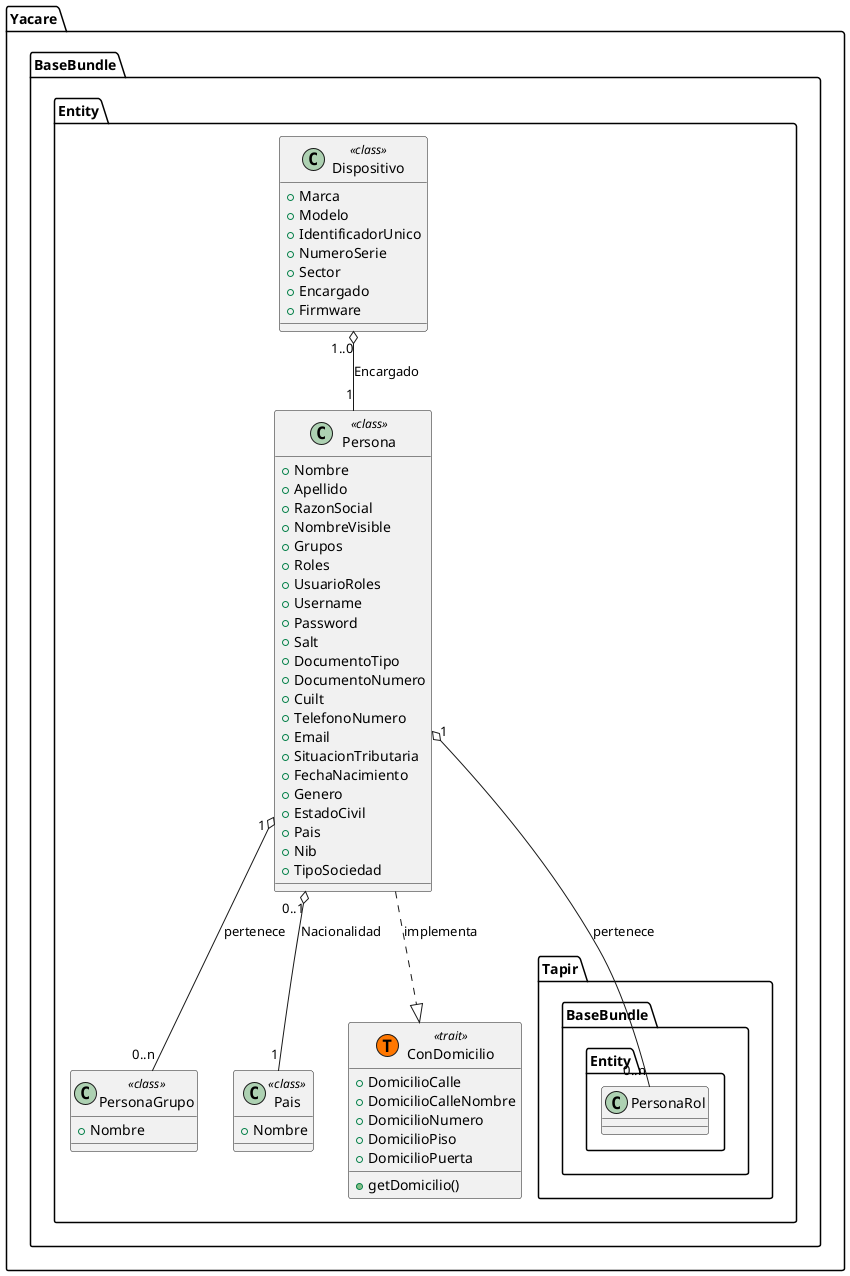 @startuml

namespace Yacare.BaseBundle.Entity  {
	class Persona <<class>> {
		+Nombre
		+Apellido
		+RazonSocial
		+NombreVisible
		+Grupos
		+Roles		
		+UsuarioRoles
		+Username
		+Password
		+Salt
		+DocumentoTipo
		+DocumentoNumero
		+Cuilt
		+TelefonoNumero
		+Email
		+SituacionTributaria
		+FechaNacimiento
		+Genero
		+EstadoCivil
		+Pais
		+Nib
		+TipoSociedad
	}

	class PersonaGrupo <<class>> {
		+Nombre
	}
	
	class Pais << class >> {
		+Nombre
	}
	class ConDomicilio <<(T,#FF7700) trait>> {
		+DomicilioCalle
		+DomicilioCalleNombre
		+DomicilioNumero
		+DomicilioPiso
		+DomicilioPuerta
		+getDomicilio()
	}
	
	class Dispositivo <<class>> {
		+Marca
		+Modelo
		+IdentificadorUnico
		+NumeroSerie
		+Sector
		+Encargado
		+Firmware
	}
	
	Persona ..|> ConDomicilio : implementa
	Persona "0..1" o-- "1" Pais : Nacionalidad
	Persona "1" o-- "0..n" PersonaGrupo : pertenece
	Persona "1" o-- "0..n" Tapir.BaseBundle.Entity.PersonaRol : pertenece
	
	Dispositivo "1..0" o-- "1" Persona : Encargado

}

@enduml

